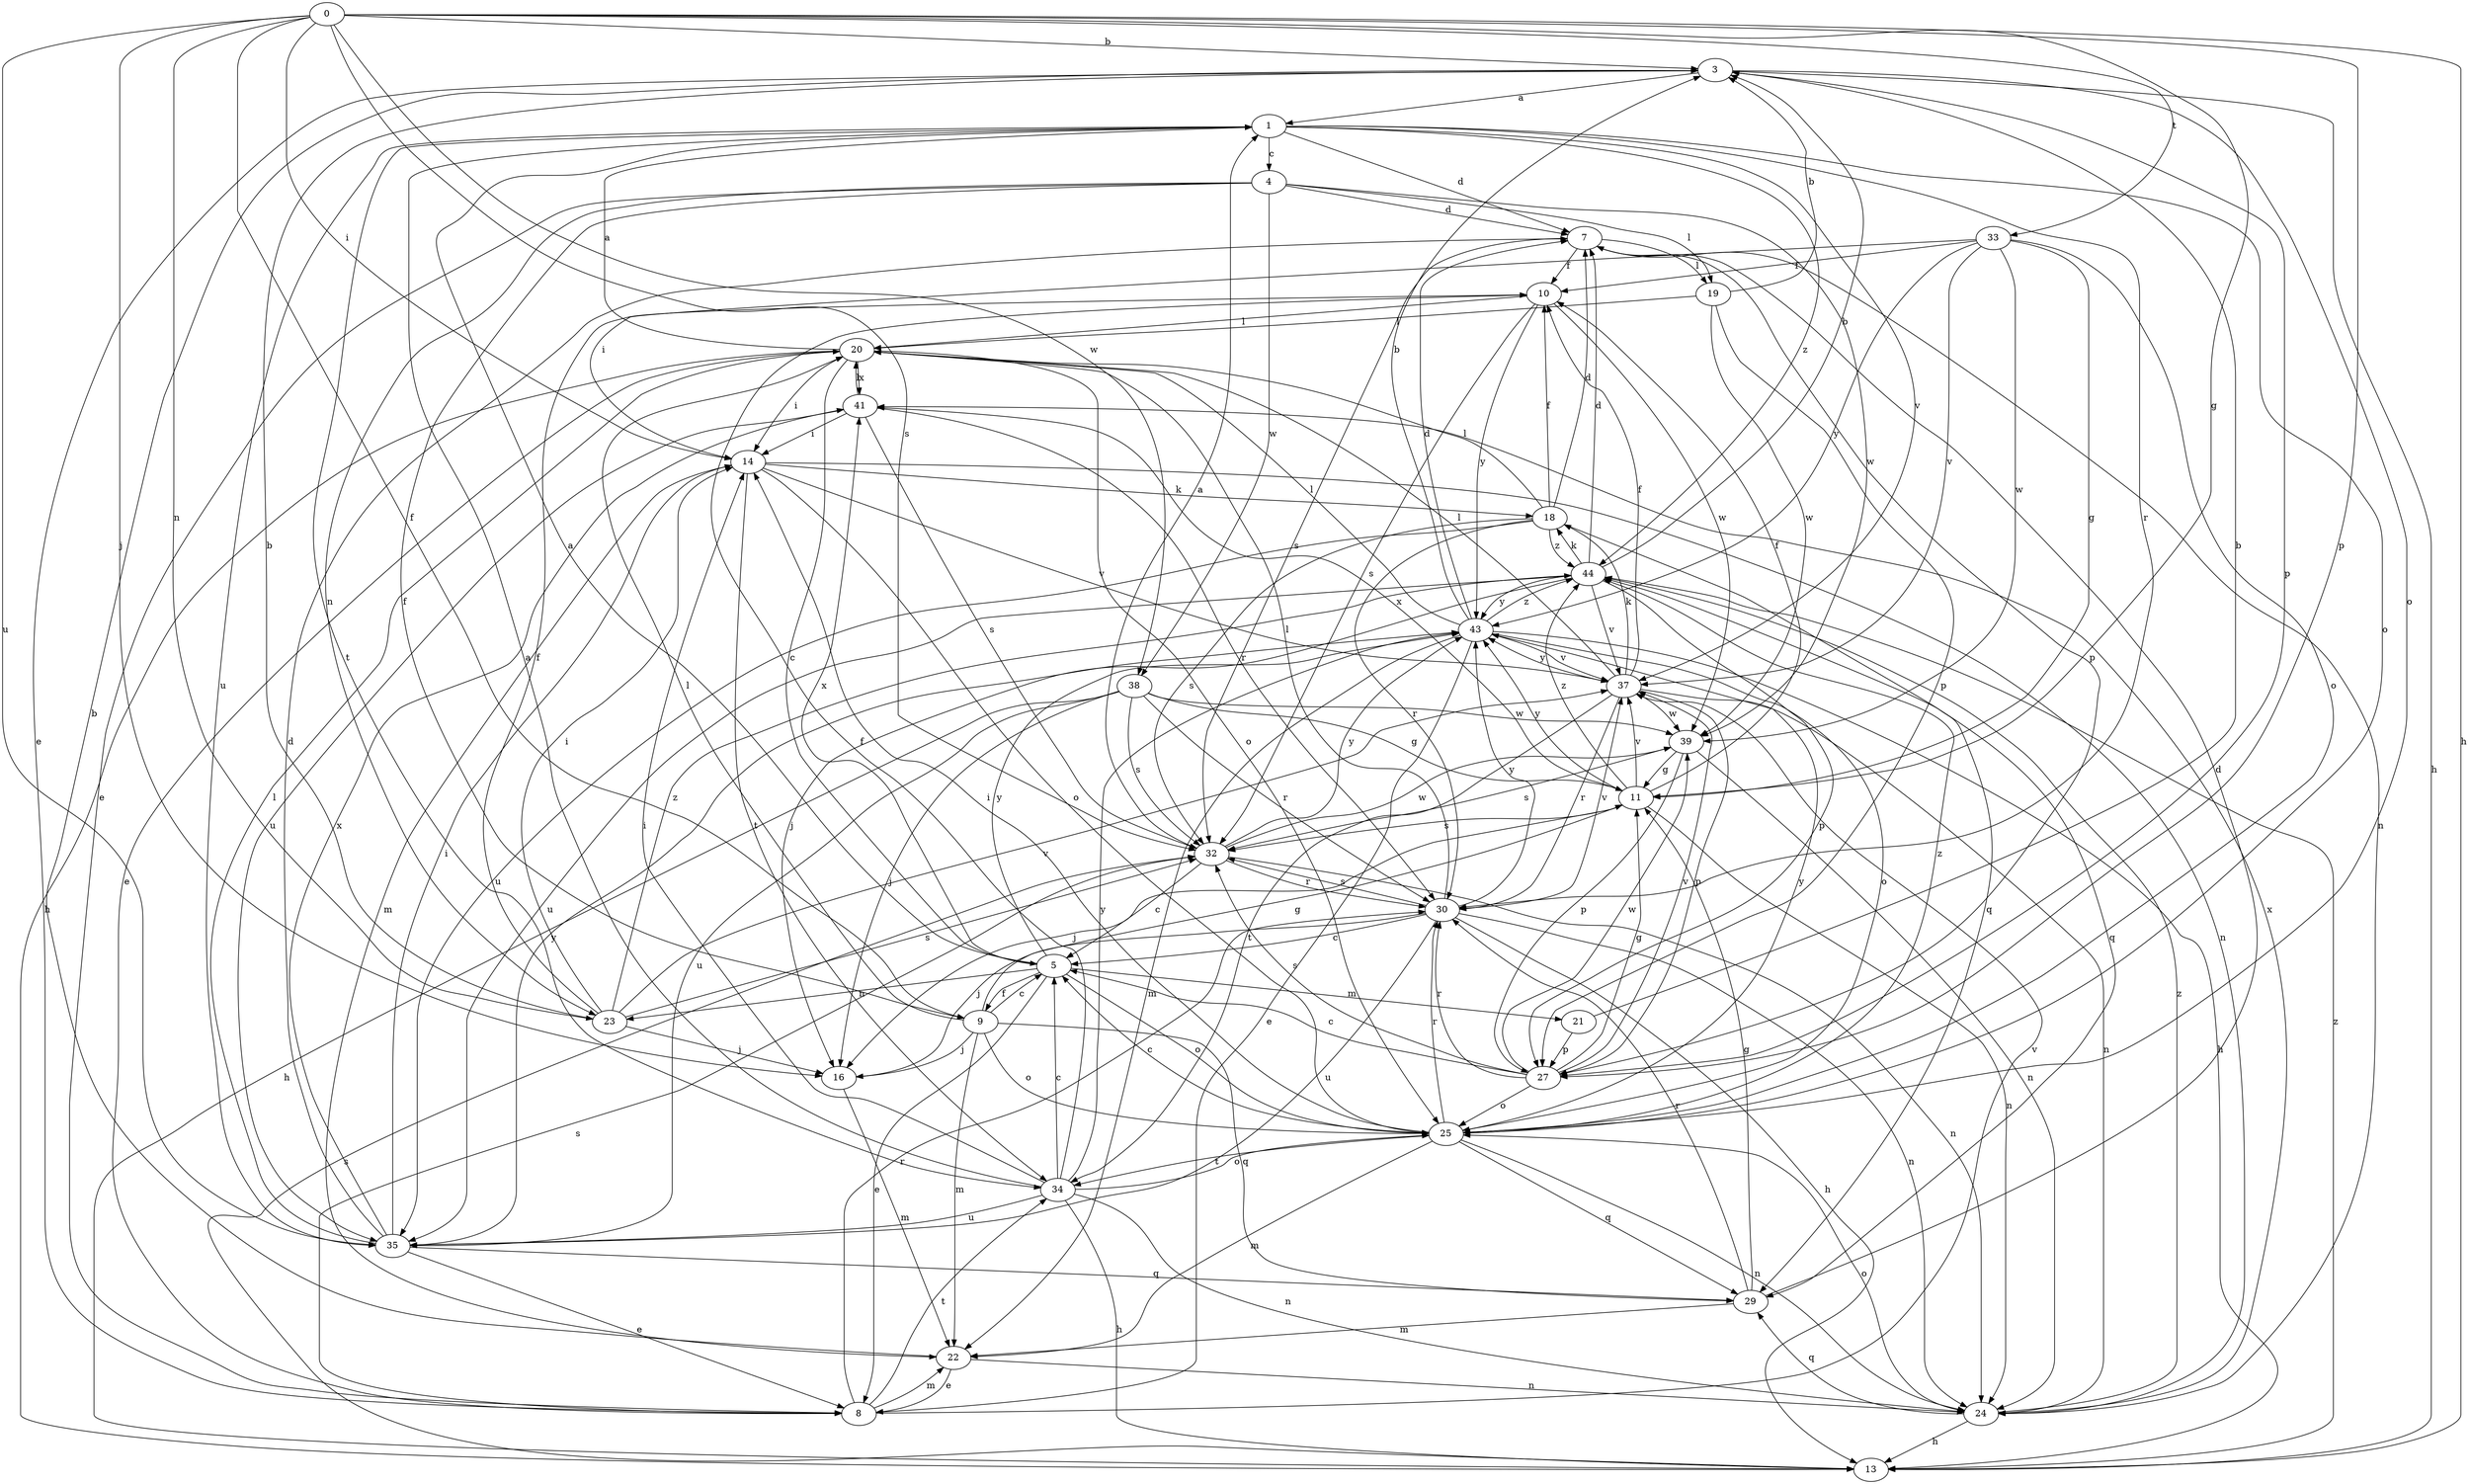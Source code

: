 strict digraph  {
0;
1;
3;
4;
5;
7;
8;
9;
10;
11;
13;
14;
16;
18;
19;
20;
21;
22;
23;
24;
25;
27;
29;
30;
32;
33;
34;
35;
37;
38;
39;
41;
43;
44;
0 -> 3  [label=b];
0 -> 9  [label=f];
0 -> 11  [label=g];
0 -> 13  [label=h];
0 -> 14  [label=i];
0 -> 16  [label=j];
0 -> 23  [label=n];
0 -> 27  [label=p];
0 -> 32  [label=s];
0 -> 33  [label=t];
0 -> 35  [label=u];
0 -> 38  [label=w];
1 -> 4  [label=c];
1 -> 7  [label=d];
1 -> 25  [label=o];
1 -> 30  [label=r];
1 -> 34  [label=t];
1 -> 35  [label=u];
1 -> 37  [label=v];
1 -> 44  [label=z];
3 -> 1  [label=a];
3 -> 8  [label=e];
3 -> 13  [label=h];
3 -> 25  [label=o];
3 -> 27  [label=p];
4 -> 7  [label=d];
4 -> 8  [label=e];
4 -> 9  [label=f];
4 -> 19  [label=l];
4 -> 23  [label=n];
4 -> 38  [label=w];
4 -> 39  [label=w];
5 -> 1  [label=a];
5 -> 8  [label=e];
5 -> 9  [label=f];
5 -> 21  [label=m];
5 -> 23  [label=n];
5 -> 25  [label=o];
5 -> 41  [label=x];
5 -> 43  [label=y];
7 -> 10  [label=f];
7 -> 19  [label=l];
7 -> 24  [label=n];
7 -> 27  [label=p];
7 -> 32  [label=s];
8 -> 22  [label=m];
8 -> 30  [label=r];
8 -> 32  [label=s];
8 -> 34  [label=t];
8 -> 37  [label=v];
9 -> 5  [label=c];
9 -> 11  [label=g];
9 -> 16  [label=j];
9 -> 20  [label=l];
9 -> 22  [label=m];
9 -> 25  [label=o];
9 -> 29  [label=q];
10 -> 20  [label=l];
10 -> 32  [label=s];
10 -> 39  [label=w];
10 -> 43  [label=y];
11 -> 10  [label=f];
11 -> 16  [label=j];
11 -> 24  [label=n];
11 -> 32  [label=s];
11 -> 37  [label=v];
11 -> 41  [label=x];
11 -> 43  [label=y];
11 -> 44  [label=z];
13 -> 32  [label=s];
13 -> 44  [label=z];
14 -> 18  [label=k];
14 -> 22  [label=m];
14 -> 24  [label=n];
14 -> 25  [label=o];
14 -> 34  [label=t];
14 -> 37  [label=v];
16 -> 22  [label=m];
18 -> 7  [label=d];
18 -> 10  [label=f];
18 -> 20  [label=l];
18 -> 29  [label=q];
18 -> 30  [label=r];
18 -> 32  [label=s];
18 -> 35  [label=u];
18 -> 44  [label=z];
19 -> 3  [label=b];
19 -> 20  [label=l];
19 -> 27  [label=p];
19 -> 39  [label=w];
20 -> 1  [label=a];
20 -> 5  [label=c];
20 -> 8  [label=e];
20 -> 13  [label=h];
20 -> 14  [label=i];
20 -> 25  [label=o];
20 -> 41  [label=x];
21 -> 3  [label=b];
21 -> 27  [label=p];
22 -> 3  [label=b];
22 -> 8  [label=e];
22 -> 24  [label=n];
23 -> 3  [label=b];
23 -> 10  [label=f];
23 -> 14  [label=i];
23 -> 16  [label=j];
23 -> 32  [label=s];
23 -> 37  [label=v];
23 -> 44  [label=z];
24 -> 13  [label=h];
24 -> 25  [label=o];
24 -> 29  [label=q];
24 -> 41  [label=x];
24 -> 44  [label=z];
25 -> 5  [label=c];
25 -> 14  [label=i];
25 -> 22  [label=m];
25 -> 24  [label=n];
25 -> 29  [label=q];
25 -> 30  [label=r];
25 -> 34  [label=t];
25 -> 43  [label=y];
25 -> 44  [label=z];
27 -> 5  [label=c];
27 -> 11  [label=g];
27 -> 25  [label=o];
27 -> 30  [label=r];
27 -> 32  [label=s];
27 -> 37  [label=v];
27 -> 39  [label=w];
29 -> 7  [label=d];
29 -> 11  [label=g];
29 -> 22  [label=m];
29 -> 30  [label=r];
30 -> 5  [label=c];
30 -> 13  [label=h];
30 -> 16  [label=j];
30 -> 20  [label=l];
30 -> 24  [label=n];
30 -> 32  [label=s];
30 -> 35  [label=u];
30 -> 37  [label=v];
30 -> 43  [label=y];
32 -> 1  [label=a];
32 -> 5  [label=c];
32 -> 24  [label=n];
32 -> 30  [label=r];
32 -> 39  [label=w];
32 -> 43  [label=y];
33 -> 10  [label=f];
33 -> 11  [label=g];
33 -> 14  [label=i];
33 -> 25  [label=o];
33 -> 37  [label=v];
33 -> 39  [label=w];
33 -> 43  [label=y];
34 -> 1  [label=a];
34 -> 5  [label=c];
34 -> 10  [label=f];
34 -> 13  [label=h];
34 -> 14  [label=i];
34 -> 24  [label=n];
34 -> 25  [label=o];
34 -> 35  [label=u];
34 -> 43  [label=y];
35 -> 7  [label=d];
35 -> 8  [label=e];
35 -> 14  [label=i];
35 -> 20  [label=l];
35 -> 29  [label=q];
35 -> 41  [label=x];
35 -> 43  [label=y];
37 -> 10  [label=f];
37 -> 18  [label=k];
37 -> 20  [label=l];
37 -> 24  [label=n];
37 -> 27  [label=p];
37 -> 30  [label=r];
37 -> 34  [label=t];
37 -> 39  [label=w];
37 -> 43  [label=y];
38 -> 11  [label=g];
38 -> 13  [label=h];
38 -> 16  [label=j];
38 -> 30  [label=r];
38 -> 32  [label=s];
38 -> 35  [label=u];
38 -> 39  [label=w];
39 -> 11  [label=g];
39 -> 24  [label=n];
39 -> 27  [label=p];
39 -> 32  [label=s];
41 -> 14  [label=i];
41 -> 20  [label=l];
41 -> 30  [label=r];
41 -> 32  [label=s];
41 -> 35  [label=u];
43 -> 3  [label=b];
43 -> 7  [label=d];
43 -> 8  [label=e];
43 -> 13  [label=h];
43 -> 20  [label=l];
43 -> 22  [label=m];
43 -> 25  [label=o];
43 -> 37  [label=v];
43 -> 44  [label=z];
44 -> 3  [label=b];
44 -> 7  [label=d];
44 -> 16  [label=j];
44 -> 18  [label=k];
44 -> 27  [label=p];
44 -> 29  [label=q];
44 -> 35  [label=u];
44 -> 37  [label=v];
44 -> 43  [label=y];
}
